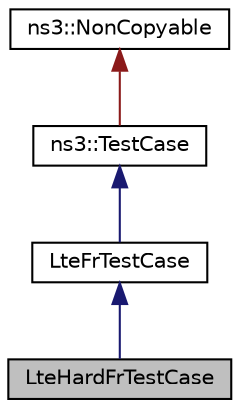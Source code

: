 digraph "LteHardFrTestCase"
{
 // LATEX_PDF_SIZE
  edge [fontname="Helvetica",fontsize="10",labelfontname="Helvetica",labelfontsize="10"];
  node [fontname="Helvetica",fontsize="10",shape=record];
  Node1 [label="LteHardFrTestCase",height=0.2,width=0.4,color="black", fillcolor="grey75", style="filled", fontcolor="black",tooltip="Test hard frequency reuse algorithm."];
  Node2 -> Node1 [dir="back",color="midnightblue",fontsize="10",style="solid",fontname="Helvetica"];
  Node2 [label="LteFrTestCase",height=0.2,width=0.4,color="black", fillcolor="white", style="filled",URL="$class_lte_fr_test_case.html",tooltip="Test frequency reuse algorithm."];
  Node3 -> Node2 [dir="back",color="midnightblue",fontsize="10",style="solid",fontname="Helvetica"];
  Node3 [label="ns3::TestCase",height=0.2,width=0.4,color="black", fillcolor="white", style="filled",URL="$classns3_1_1_test_case.html",tooltip="encapsulates test code"];
  Node4 -> Node3 [dir="back",color="firebrick4",fontsize="10",style="solid",fontname="Helvetica"];
  Node4 [label="ns3::NonCopyable",height=0.2,width=0.4,color="black", fillcolor="white", style="filled",URL="$classns3_1_1_non_copyable.html",tooltip="A base class for (non-Singleton) objects which shouldn't be copied."];
}
